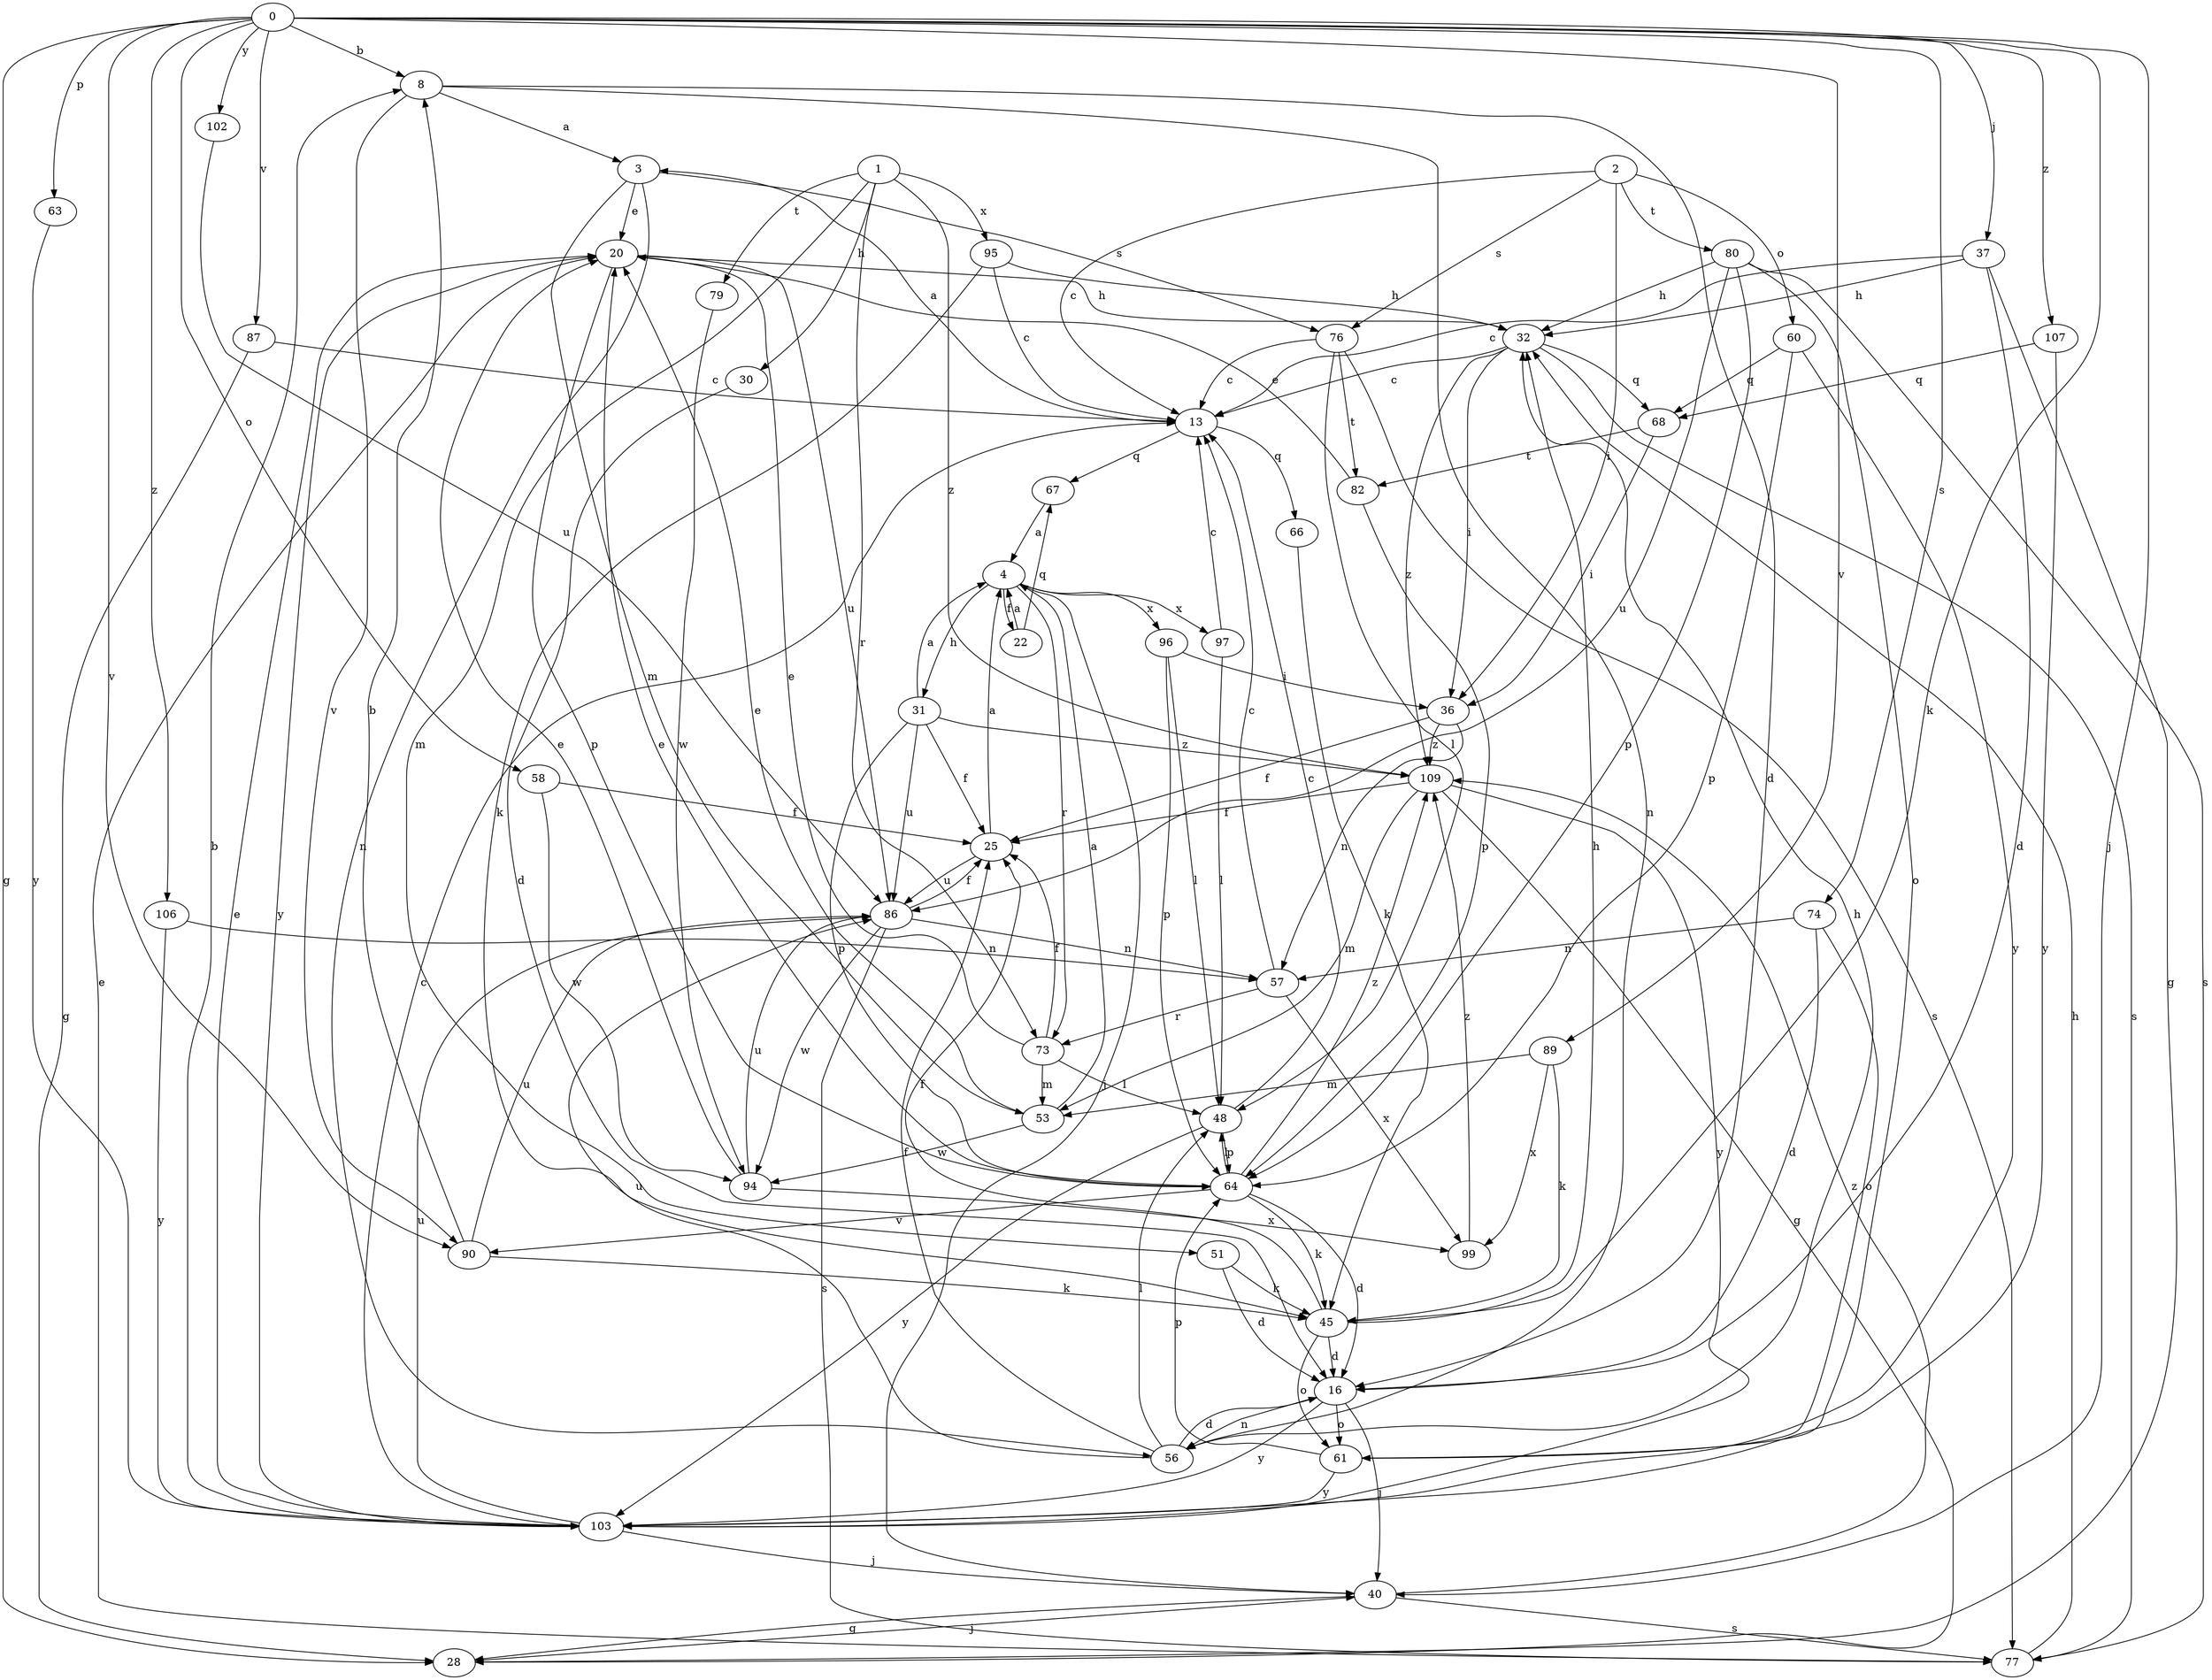 strict digraph  {
0;
1;
2;
3;
4;
8;
13;
16;
20;
22;
25;
28;
30;
31;
32;
36;
37;
40;
45;
48;
51;
53;
56;
57;
58;
60;
61;
63;
64;
66;
67;
68;
73;
74;
76;
77;
79;
80;
82;
86;
87;
89;
90;
94;
95;
96;
97;
99;
102;
103;
106;
107;
109;
0 -> 8  [label=b];
0 -> 28  [label=g];
0 -> 37  [label=j];
0 -> 40  [label=j];
0 -> 45  [label=k];
0 -> 58  [label=o];
0 -> 63  [label=p];
0 -> 74  [label=s];
0 -> 87  [label=v];
0 -> 89  [label=v];
0 -> 90  [label=v];
0 -> 102  [label=y];
0 -> 106  [label=z];
0 -> 107  [label=z];
1 -> 30  [label=h];
1 -> 51  [label=m];
1 -> 73  [label=r];
1 -> 79  [label=t];
1 -> 95  [label=x];
1 -> 109  [label=z];
2 -> 13  [label=c];
2 -> 36  [label=i];
2 -> 60  [label=o];
2 -> 76  [label=s];
2 -> 80  [label=t];
3 -> 20  [label=e];
3 -> 53  [label=m];
3 -> 56  [label=n];
3 -> 76  [label=s];
4 -> 22  [label=f];
4 -> 31  [label=h];
4 -> 40  [label=j];
4 -> 73  [label=r];
4 -> 96  [label=x];
4 -> 97  [label=x];
8 -> 3  [label=a];
8 -> 16  [label=d];
8 -> 56  [label=n];
8 -> 90  [label=v];
13 -> 3  [label=a];
13 -> 66  [label=q];
13 -> 67  [label=q];
16 -> 40  [label=j];
16 -> 56  [label=n];
16 -> 61  [label=o];
16 -> 103  [label=y];
20 -> 32  [label=h];
20 -> 64  [label=p];
20 -> 86  [label=u];
20 -> 103  [label=y];
22 -> 4  [label=a];
22 -> 67  [label=q];
25 -> 4  [label=a];
25 -> 86  [label=u];
28 -> 40  [label=j];
30 -> 16  [label=d];
31 -> 4  [label=a];
31 -> 25  [label=f];
31 -> 64  [label=p];
31 -> 86  [label=u];
31 -> 109  [label=z];
32 -> 13  [label=c];
32 -> 36  [label=i];
32 -> 68  [label=q];
32 -> 77  [label=s];
32 -> 109  [label=z];
36 -> 25  [label=f];
36 -> 57  [label=n];
36 -> 109  [label=z];
37 -> 13  [label=c];
37 -> 16  [label=d];
37 -> 28  [label=g];
37 -> 32  [label=h];
40 -> 28  [label=g];
40 -> 77  [label=s];
40 -> 109  [label=z];
45 -> 16  [label=d];
45 -> 25  [label=f];
45 -> 32  [label=h];
45 -> 61  [label=o];
48 -> 13  [label=c];
48 -> 64  [label=p];
48 -> 103  [label=y];
51 -> 16  [label=d];
51 -> 45  [label=k];
53 -> 4  [label=a];
53 -> 20  [label=e];
53 -> 94  [label=w];
56 -> 16  [label=d];
56 -> 25  [label=f];
56 -> 32  [label=h];
56 -> 48  [label=l];
56 -> 86  [label=u];
57 -> 13  [label=c];
57 -> 73  [label=r];
57 -> 99  [label=x];
58 -> 25  [label=f];
58 -> 94  [label=w];
60 -> 64  [label=p];
60 -> 68  [label=q];
60 -> 103  [label=y];
61 -> 64  [label=p];
61 -> 103  [label=y];
63 -> 103  [label=y];
64 -> 16  [label=d];
64 -> 20  [label=e];
64 -> 45  [label=k];
64 -> 48  [label=l];
64 -> 90  [label=v];
64 -> 109  [label=z];
66 -> 45  [label=k];
67 -> 4  [label=a];
68 -> 36  [label=i];
68 -> 82  [label=t];
73 -> 20  [label=e];
73 -> 25  [label=f];
73 -> 48  [label=l];
73 -> 53  [label=m];
74 -> 16  [label=d];
74 -> 57  [label=n];
74 -> 61  [label=o];
76 -> 13  [label=c];
76 -> 48  [label=l];
76 -> 77  [label=s];
76 -> 82  [label=t];
77 -> 20  [label=e];
77 -> 32  [label=h];
79 -> 94  [label=w];
80 -> 32  [label=h];
80 -> 61  [label=o];
80 -> 64  [label=p];
80 -> 77  [label=s];
80 -> 86  [label=u];
82 -> 20  [label=e];
82 -> 64  [label=p];
86 -> 25  [label=f];
86 -> 57  [label=n];
86 -> 77  [label=s];
86 -> 94  [label=w];
87 -> 13  [label=c];
87 -> 28  [label=g];
89 -> 45  [label=k];
89 -> 53  [label=m];
89 -> 99  [label=x];
90 -> 8  [label=b];
90 -> 45  [label=k];
90 -> 86  [label=u];
94 -> 20  [label=e];
94 -> 86  [label=u];
94 -> 99  [label=x];
95 -> 13  [label=c];
95 -> 32  [label=h];
95 -> 45  [label=k];
96 -> 36  [label=i];
96 -> 48  [label=l];
96 -> 64  [label=p];
97 -> 13  [label=c];
97 -> 48  [label=l];
99 -> 109  [label=z];
102 -> 86  [label=u];
103 -> 8  [label=b];
103 -> 13  [label=c];
103 -> 20  [label=e];
103 -> 40  [label=j];
103 -> 86  [label=u];
106 -> 57  [label=n];
106 -> 103  [label=y];
107 -> 68  [label=q];
107 -> 103  [label=y];
109 -> 25  [label=f];
109 -> 28  [label=g];
109 -> 53  [label=m];
109 -> 103  [label=y];
}

